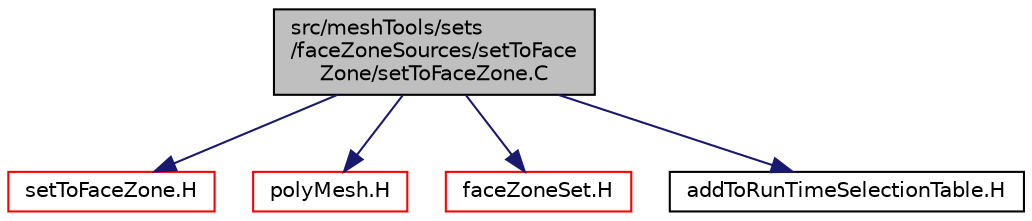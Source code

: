 digraph "src/meshTools/sets/faceZoneSources/setToFaceZone/setToFaceZone.C"
{
  bgcolor="transparent";
  edge [fontname="Helvetica",fontsize="10",labelfontname="Helvetica",labelfontsize="10"];
  node [fontname="Helvetica",fontsize="10",shape=record];
  Node1 [label="src/meshTools/sets\l/faceZoneSources/setToFace\lZone/setToFaceZone.C",height=0.2,width=0.4,color="black", fillcolor="grey75", style="filled", fontcolor="black"];
  Node1 -> Node2 [color="midnightblue",fontsize="10",style="solid",fontname="Helvetica"];
  Node2 [label="setToFaceZone.H",height=0.2,width=0.4,color="red",URL="$a07613.html"];
  Node1 -> Node3 [color="midnightblue",fontsize="10",style="solid",fontname="Helvetica"];
  Node3 [label="polyMesh.H",height=0.2,width=0.4,color="red",URL="$a08827.html"];
  Node1 -> Node4 [color="midnightblue",fontsize="10",style="solid",fontname="Helvetica"];
  Node4 [label="faceZoneSet.H",height=0.2,width=0.4,color="red",URL="$a07639.html"];
  Node1 -> Node5 [color="midnightblue",fontsize="10",style="solid",fontname="Helvetica"];
  Node5 [label="addToRunTimeSelectionTable.H",height=0.2,width=0.4,color="black",URL="$a08025.html",tooltip="Macros for easy insertion into run-time selection tables. "];
}
